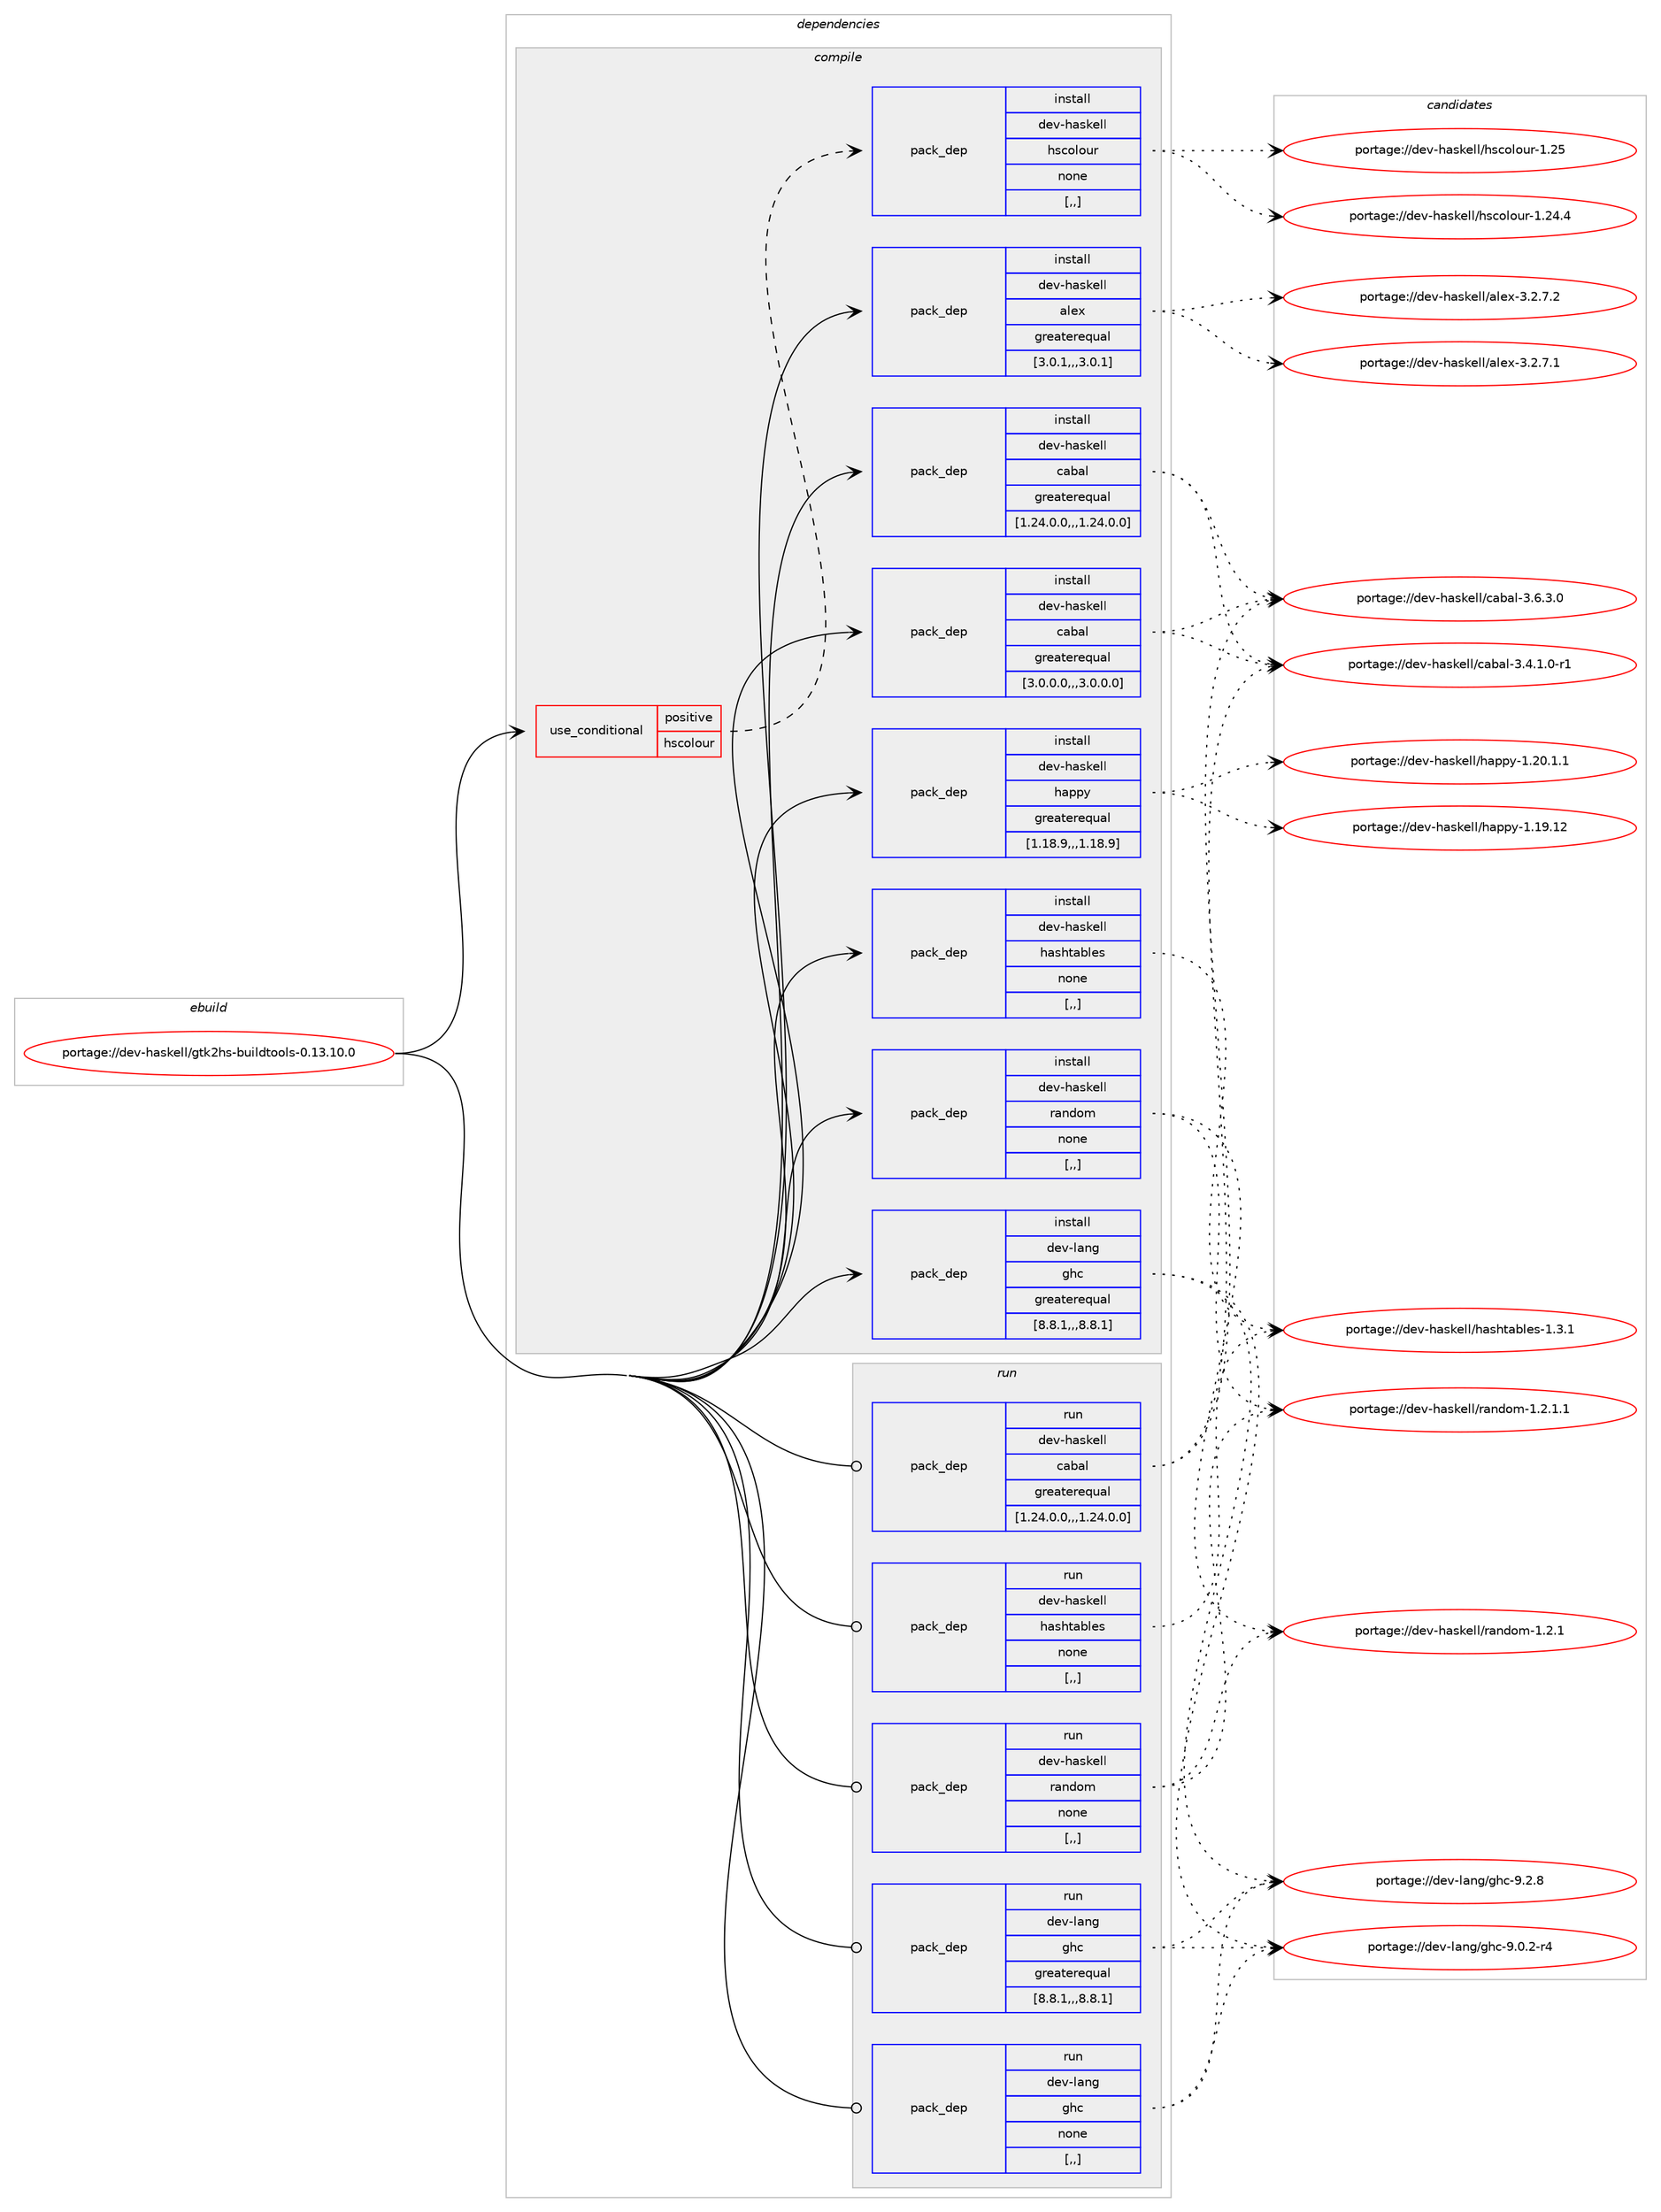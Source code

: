 digraph prolog {

# *************
# Graph options
# *************

newrank=true;
concentrate=true;
compound=true;
graph [rankdir=LR,fontname=Helvetica,fontsize=10,ranksep=1.5];#, ranksep=2.5, nodesep=0.2];
edge  [arrowhead=vee];
node  [fontname=Helvetica,fontsize=10];

# **********
# The ebuild
# **********

subgraph cluster_leftcol {
color=gray;
label=<<i>ebuild</i>>;
id [label="portage://dev-haskell/gtk2hs-buildtools-0.13.10.0", color=red, width=4, href="../dev-haskell/gtk2hs-buildtools-0.13.10.0.svg"];
}

# ****************
# The dependencies
# ****************

subgraph cluster_midcol {
color=gray;
label=<<i>dependencies</i>>;
subgraph cluster_compile {
fillcolor="#eeeeee";
style=filled;
label=<<i>compile</i>>;
subgraph cond20445 {
dependency80836 [label=<<TABLE BORDER="0" CELLBORDER="1" CELLSPACING="0" CELLPADDING="4"><TR><TD ROWSPAN="3" CELLPADDING="10">use_conditional</TD></TR><TR><TD>positive</TD></TR><TR><TD>hscolour</TD></TR></TABLE>>, shape=none, color=red];
subgraph pack59411 {
dependency80837 [label=<<TABLE BORDER="0" CELLBORDER="1" CELLSPACING="0" CELLPADDING="4" WIDTH="220"><TR><TD ROWSPAN="6" CELLPADDING="30">pack_dep</TD></TR><TR><TD WIDTH="110">install</TD></TR><TR><TD>dev-haskell</TD></TR><TR><TD>hscolour</TD></TR><TR><TD>none</TD></TR><TR><TD>[,,]</TD></TR></TABLE>>, shape=none, color=blue];
}
dependency80836:e -> dependency80837:w [weight=20,style="dashed",arrowhead="vee"];
}
id:e -> dependency80836:w [weight=20,style="solid",arrowhead="vee"];
subgraph pack59412 {
dependency80838 [label=<<TABLE BORDER="0" CELLBORDER="1" CELLSPACING="0" CELLPADDING="4" WIDTH="220"><TR><TD ROWSPAN="6" CELLPADDING="30">pack_dep</TD></TR><TR><TD WIDTH="110">install</TD></TR><TR><TD>dev-haskell</TD></TR><TR><TD>alex</TD></TR><TR><TD>greaterequal</TD></TR><TR><TD>[3.0.1,,,3.0.1]</TD></TR></TABLE>>, shape=none, color=blue];
}
id:e -> dependency80838:w [weight=20,style="solid",arrowhead="vee"];
subgraph pack59413 {
dependency80839 [label=<<TABLE BORDER="0" CELLBORDER="1" CELLSPACING="0" CELLPADDING="4" WIDTH="220"><TR><TD ROWSPAN="6" CELLPADDING="30">pack_dep</TD></TR><TR><TD WIDTH="110">install</TD></TR><TR><TD>dev-haskell</TD></TR><TR><TD>cabal</TD></TR><TR><TD>greaterequal</TD></TR><TR><TD>[1.24.0.0,,,1.24.0.0]</TD></TR></TABLE>>, shape=none, color=blue];
}
id:e -> dependency80839:w [weight=20,style="solid",arrowhead="vee"];
subgraph pack59414 {
dependency80840 [label=<<TABLE BORDER="0" CELLBORDER="1" CELLSPACING="0" CELLPADDING="4" WIDTH="220"><TR><TD ROWSPAN="6" CELLPADDING="30">pack_dep</TD></TR><TR><TD WIDTH="110">install</TD></TR><TR><TD>dev-haskell</TD></TR><TR><TD>cabal</TD></TR><TR><TD>greaterequal</TD></TR><TR><TD>[3.0.0.0,,,3.0.0.0]</TD></TR></TABLE>>, shape=none, color=blue];
}
id:e -> dependency80840:w [weight=20,style="solid",arrowhead="vee"];
subgraph pack59415 {
dependency80841 [label=<<TABLE BORDER="0" CELLBORDER="1" CELLSPACING="0" CELLPADDING="4" WIDTH="220"><TR><TD ROWSPAN="6" CELLPADDING="30">pack_dep</TD></TR><TR><TD WIDTH="110">install</TD></TR><TR><TD>dev-haskell</TD></TR><TR><TD>happy</TD></TR><TR><TD>greaterequal</TD></TR><TR><TD>[1.18.9,,,1.18.9]</TD></TR></TABLE>>, shape=none, color=blue];
}
id:e -> dependency80841:w [weight=20,style="solid",arrowhead="vee"];
subgraph pack59416 {
dependency80842 [label=<<TABLE BORDER="0" CELLBORDER="1" CELLSPACING="0" CELLPADDING="4" WIDTH="220"><TR><TD ROWSPAN="6" CELLPADDING="30">pack_dep</TD></TR><TR><TD WIDTH="110">install</TD></TR><TR><TD>dev-haskell</TD></TR><TR><TD>hashtables</TD></TR><TR><TD>none</TD></TR><TR><TD>[,,]</TD></TR></TABLE>>, shape=none, color=blue];
}
id:e -> dependency80842:w [weight=20,style="solid",arrowhead="vee"];
subgraph pack59417 {
dependency80843 [label=<<TABLE BORDER="0" CELLBORDER="1" CELLSPACING="0" CELLPADDING="4" WIDTH="220"><TR><TD ROWSPAN="6" CELLPADDING="30">pack_dep</TD></TR><TR><TD WIDTH="110">install</TD></TR><TR><TD>dev-haskell</TD></TR><TR><TD>random</TD></TR><TR><TD>none</TD></TR><TR><TD>[,,]</TD></TR></TABLE>>, shape=none, color=blue];
}
id:e -> dependency80843:w [weight=20,style="solid",arrowhead="vee"];
subgraph pack59418 {
dependency80844 [label=<<TABLE BORDER="0" CELLBORDER="1" CELLSPACING="0" CELLPADDING="4" WIDTH="220"><TR><TD ROWSPAN="6" CELLPADDING="30">pack_dep</TD></TR><TR><TD WIDTH="110">install</TD></TR><TR><TD>dev-lang</TD></TR><TR><TD>ghc</TD></TR><TR><TD>greaterequal</TD></TR><TR><TD>[8.8.1,,,8.8.1]</TD></TR></TABLE>>, shape=none, color=blue];
}
id:e -> dependency80844:w [weight=20,style="solid",arrowhead="vee"];
}
subgraph cluster_compileandrun {
fillcolor="#eeeeee";
style=filled;
label=<<i>compile and run</i>>;
}
subgraph cluster_run {
fillcolor="#eeeeee";
style=filled;
label=<<i>run</i>>;
subgraph pack59419 {
dependency80845 [label=<<TABLE BORDER="0" CELLBORDER="1" CELLSPACING="0" CELLPADDING="4" WIDTH="220"><TR><TD ROWSPAN="6" CELLPADDING="30">pack_dep</TD></TR><TR><TD WIDTH="110">run</TD></TR><TR><TD>dev-haskell</TD></TR><TR><TD>cabal</TD></TR><TR><TD>greaterequal</TD></TR><TR><TD>[1.24.0.0,,,1.24.0.0]</TD></TR></TABLE>>, shape=none, color=blue];
}
id:e -> dependency80845:w [weight=20,style="solid",arrowhead="odot"];
subgraph pack59420 {
dependency80846 [label=<<TABLE BORDER="0" CELLBORDER="1" CELLSPACING="0" CELLPADDING="4" WIDTH="220"><TR><TD ROWSPAN="6" CELLPADDING="30">pack_dep</TD></TR><TR><TD WIDTH="110">run</TD></TR><TR><TD>dev-haskell</TD></TR><TR><TD>hashtables</TD></TR><TR><TD>none</TD></TR><TR><TD>[,,]</TD></TR></TABLE>>, shape=none, color=blue];
}
id:e -> dependency80846:w [weight=20,style="solid",arrowhead="odot"];
subgraph pack59421 {
dependency80847 [label=<<TABLE BORDER="0" CELLBORDER="1" CELLSPACING="0" CELLPADDING="4" WIDTH="220"><TR><TD ROWSPAN="6" CELLPADDING="30">pack_dep</TD></TR><TR><TD WIDTH="110">run</TD></TR><TR><TD>dev-haskell</TD></TR><TR><TD>random</TD></TR><TR><TD>none</TD></TR><TR><TD>[,,]</TD></TR></TABLE>>, shape=none, color=blue];
}
id:e -> dependency80847:w [weight=20,style="solid",arrowhead="odot"];
subgraph pack59422 {
dependency80848 [label=<<TABLE BORDER="0" CELLBORDER="1" CELLSPACING="0" CELLPADDING="4" WIDTH="220"><TR><TD ROWSPAN="6" CELLPADDING="30">pack_dep</TD></TR><TR><TD WIDTH="110">run</TD></TR><TR><TD>dev-lang</TD></TR><TR><TD>ghc</TD></TR><TR><TD>greaterequal</TD></TR><TR><TD>[8.8.1,,,8.8.1]</TD></TR></TABLE>>, shape=none, color=blue];
}
id:e -> dependency80848:w [weight=20,style="solid",arrowhead="odot"];
subgraph pack59423 {
dependency80849 [label=<<TABLE BORDER="0" CELLBORDER="1" CELLSPACING="0" CELLPADDING="4" WIDTH="220"><TR><TD ROWSPAN="6" CELLPADDING="30">pack_dep</TD></TR><TR><TD WIDTH="110">run</TD></TR><TR><TD>dev-lang</TD></TR><TR><TD>ghc</TD></TR><TR><TD>none</TD></TR><TR><TD>[,,]</TD></TR></TABLE>>, shape=none, color=blue];
}
id:e -> dependency80849:w [weight=20,style="solid",arrowhead="odot"];
}
}

# **************
# The candidates
# **************

subgraph cluster_choices {
rank=same;
color=gray;
label=<<i>candidates</i>>;

subgraph choice59411 {
color=black;
nodesep=1;
choice100101118451049711510710110810847104115991111081111171144549465053 [label="portage://dev-haskell/hscolour-1.25", color=red, width=4,href="../dev-haskell/hscolour-1.25.svg"];
choice1001011184510497115107101108108471041159911110811111711445494650524652 [label="portage://dev-haskell/hscolour-1.24.4", color=red, width=4,href="../dev-haskell/hscolour-1.24.4.svg"];
dependency80837:e -> choice100101118451049711510710110810847104115991111081111171144549465053:w [style=dotted,weight="100"];
dependency80837:e -> choice1001011184510497115107101108108471041159911110811111711445494650524652:w [style=dotted,weight="100"];
}
subgraph choice59412 {
color=black;
nodesep=1;
choice100101118451049711510710110810847971081011204551465046554650 [label="portage://dev-haskell/alex-3.2.7.2", color=red, width=4,href="../dev-haskell/alex-3.2.7.2.svg"];
choice100101118451049711510710110810847971081011204551465046554649 [label="portage://dev-haskell/alex-3.2.7.1", color=red, width=4,href="../dev-haskell/alex-3.2.7.1.svg"];
dependency80838:e -> choice100101118451049711510710110810847971081011204551465046554650:w [style=dotted,weight="100"];
dependency80838:e -> choice100101118451049711510710110810847971081011204551465046554649:w [style=dotted,weight="100"];
}
subgraph choice59413 {
color=black;
nodesep=1;
choice100101118451049711510710110810847999798971084551465446514648 [label="portage://dev-haskell/cabal-3.6.3.0", color=red, width=4,href="../dev-haskell/cabal-3.6.3.0.svg"];
choice1001011184510497115107101108108479997989710845514652464946484511449 [label="portage://dev-haskell/cabal-3.4.1.0-r1", color=red, width=4,href="../dev-haskell/cabal-3.4.1.0-r1.svg"];
dependency80839:e -> choice100101118451049711510710110810847999798971084551465446514648:w [style=dotted,weight="100"];
dependency80839:e -> choice1001011184510497115107101108108479997989710845514652464946484511449:w [style=dotted,weight="100"];
}
subgraph choice59414 {
color=black;
nodesep=1;
choice100101118451049711510710110810847999798971084551465446514648 [label="portage://dev-haskell/cabal-3.6.3.0", color=red, width=4,href="../dev-haskell/cabal-3.6.3.0.svg"];
choice1001011184510497115107101108108479997989710845514652464946484511449 [label="portage://dev-haskell/cabal-3.4.1.0-r1", color=red, width=4,href="../dev-haskell/cabal-3.4.1.0-r1.svg"];
dependency80840:e -> choice100101118451049711510710110810847999798971084551465446514648:w [style=dotted,weight="100"];
dependency80840:e -> choice1001011184510497115107101108108479997989710845514652464946484511449:w [style=dotted,weight="100"];
}
subgraph choice59415 {
color=black;
nodesep=1;
choice10010111845104971151071011081084710497112112121454946504846494649 [label="portage://dev-haskell/happy-1.20.1.1", color=red, width=4,href="../dev-haskell/happy-1.20.1.1.svg"];
choice100101118451049711510710110810847104971121121214549464957464950 [label="portage://dev-haskell/happy-1.19.12", color=red, width=4,href="../dev-haskell/happy-1.19.12.svg"];
dependency80841:e -> choice10010111845104971151071011081084710497112112121454946504846494649:w [style=dotted,weight="100"];
dependency80841:e -> choice100101118451049711510710110810847104971121121214549464957464950:w [style=dotted,weight="100"];
}
subgraph choice59416 {
color=black;
nodesep=1;
choice100101118451049711510710110810847104971151041169798108101115454946514649 [label="portage://dev-haskell/hashtables-1.3.1", color=red, width=4,href="../dev-haskell/hashtables-1.3.1.svg"];
dependency80842:e -> choice100101118451049711510710110810847104971151041169798108101115454946514649:w [style=dotted,weight="100"];
}
subgraph choice59417 {
color=black;
nodesep=1;
choice100101118451049711510710110810847114971101001111094549465046494649 [label="portage://dev-haskell/random-1.2.1.1", color=red, width=4,href="../dev-haskell/random-1.2.1.1.svg"];
choice10010111845104971151071011081084711497110100111109454946504649 [label="portage://dev-haskell/random-1.2.1", color=red, width=4,href="../dev-haskell/random-1.2.1.svg"];
dependency80843:e -> choice100101118451049711510710110810847114971101001111094549465046494649:w [style=dotted,weight="100"];
dependency80843:e -> choice10010111845104971151071011081084711497110100111109454946504649:w [style=dotted,weight="100"];
}
subgraph choice59418 {
color=black;
nodesep=1;
choice10010111845108971101034710310499455746504656 [label="portage://dev-lang/ghc-9.2.8", color=red, width=4,href="../dev-lang/ghc-9.2.8.svg"];
choice100101118451089711010347103104994557464846504511452 [label="portage://dev-lang/ghc-9.0.2-r4", color=red, width=4,href="../dev-lang/ghc-9.0.2-r4.svg"];
dependency80844:e -> choice10010111845108971101034710310499455746504656:w [style=dotted,weight="100"];
dependency80844:e -> choice100101118451089711010347103104994557464846504511452:w [style=dotted,weight="100"];
}
subgraph choice59419 {
color=black;
nodesep=1;
choice100101118451049711510710110810847999798971084551465446514648 [label="portage://dev-haskell/cabal-3.6.3.0", color=red, width=4,href="../dev-haskell/cabal-3.6.3.0.svg"];
choice1001011184510497115107101108108479997989710845514652464946484511449 [label="portage://dev-haskell/cabal-3.4.1.0-r1", color=red, width=4,href="../dev-haskell/cabal-3.4.1.0-r1.svg"];
dependency80845:e -> choice100101118451049711510710110810847999798971084551465446514648:w [style=dotted,weight="100"];
dependency80845:e -> choice1001011184510497115107101108108479997989710845514652464946484511449:w [style=dotted,weight="100"];
}
subgraph choice59420 {
color=black;
nodesep=1;
choice100101118451049711510710110810847104971151041169798108101115454946514649 [label="portage://dev-haskell/hashtables-1.3.1", color=red, width=4,href="../dev-haskell/hashtables-1.3.1.svg"];
dependency80846:e -> choice100101118451049711510710110810847104971151041169798108101115454946514649:w [style=dotted,weight="100"];
}
subgraph choice59421 {
color=black;
nodesep=1;
choice100101118451049711510710110810847114971101001111094549465046494649 [label="portage://dev-haskell/random-1.2.1.1", color=red, width=4,href="../dev-haskell/random-1.2.1.1.svg"];
choice10010111845104971151071011081084711497110100111109454946504649 [label="portage://dev-haskell/random-1.2.1", color=red, width=4,href="../dev-haskell/random-1.2.1.svg"];
dependency80847:e -> choice100101118451049711510710110810847114971101001111094549465046494649:w [style=dotted,weight="100"];
dependency80847:e -> choice10010111845104971151071011081084711497110100111109454946504649:w [style=dotted,weight="100"];
}
subgraph choice59422 {
color=black;
nodesep=1;
choice10010111845108971101034710310499455746504656 [label="portage://dev-lang/ghc-9.2.8", color=red, width=4,href="../dev-lang/ghc-9.2.8.svg"];
choice100101118451089711010347103104994557464846504511452 [label="portage://dev-lang/ghc-9.0.2-r4", color=red, width=4,href="../dev-lang/ghc-9.0.2-r4.svg"];
dependency80848:e -> choice10010111845108971101034710310499455746504656:w [style=dotted,weight="100"];
dependency80848:e -> choice100101118451089711010347103104994557464846504511452:w [style=dotted,weight="100"];
}
subgraph choice59423 {
color=black;
nodesep=1;
choice10010111845108971101034710310499455746504656 [label="portage://dev-lang/ghc-9.2.8", color=red, width=4,href="../dev-lang/ghc-9.2.8.svg"];
choice100101118451089711010347103104994557464846504511452 [label="portage://dev-lang/ghc-9.0.2-r4", color=red, width=4,href="../dev-lang/ghc-9.0.2-r4.svg"];
dependency80849:e -> choice10010111845108971101034710310499455746504656:w [style=dotted,weight="100"];
dependency80849:e -> choice100101118451089711010347103104994557464846504511452:w [style=dotted,weight="100"];
}
}

}
